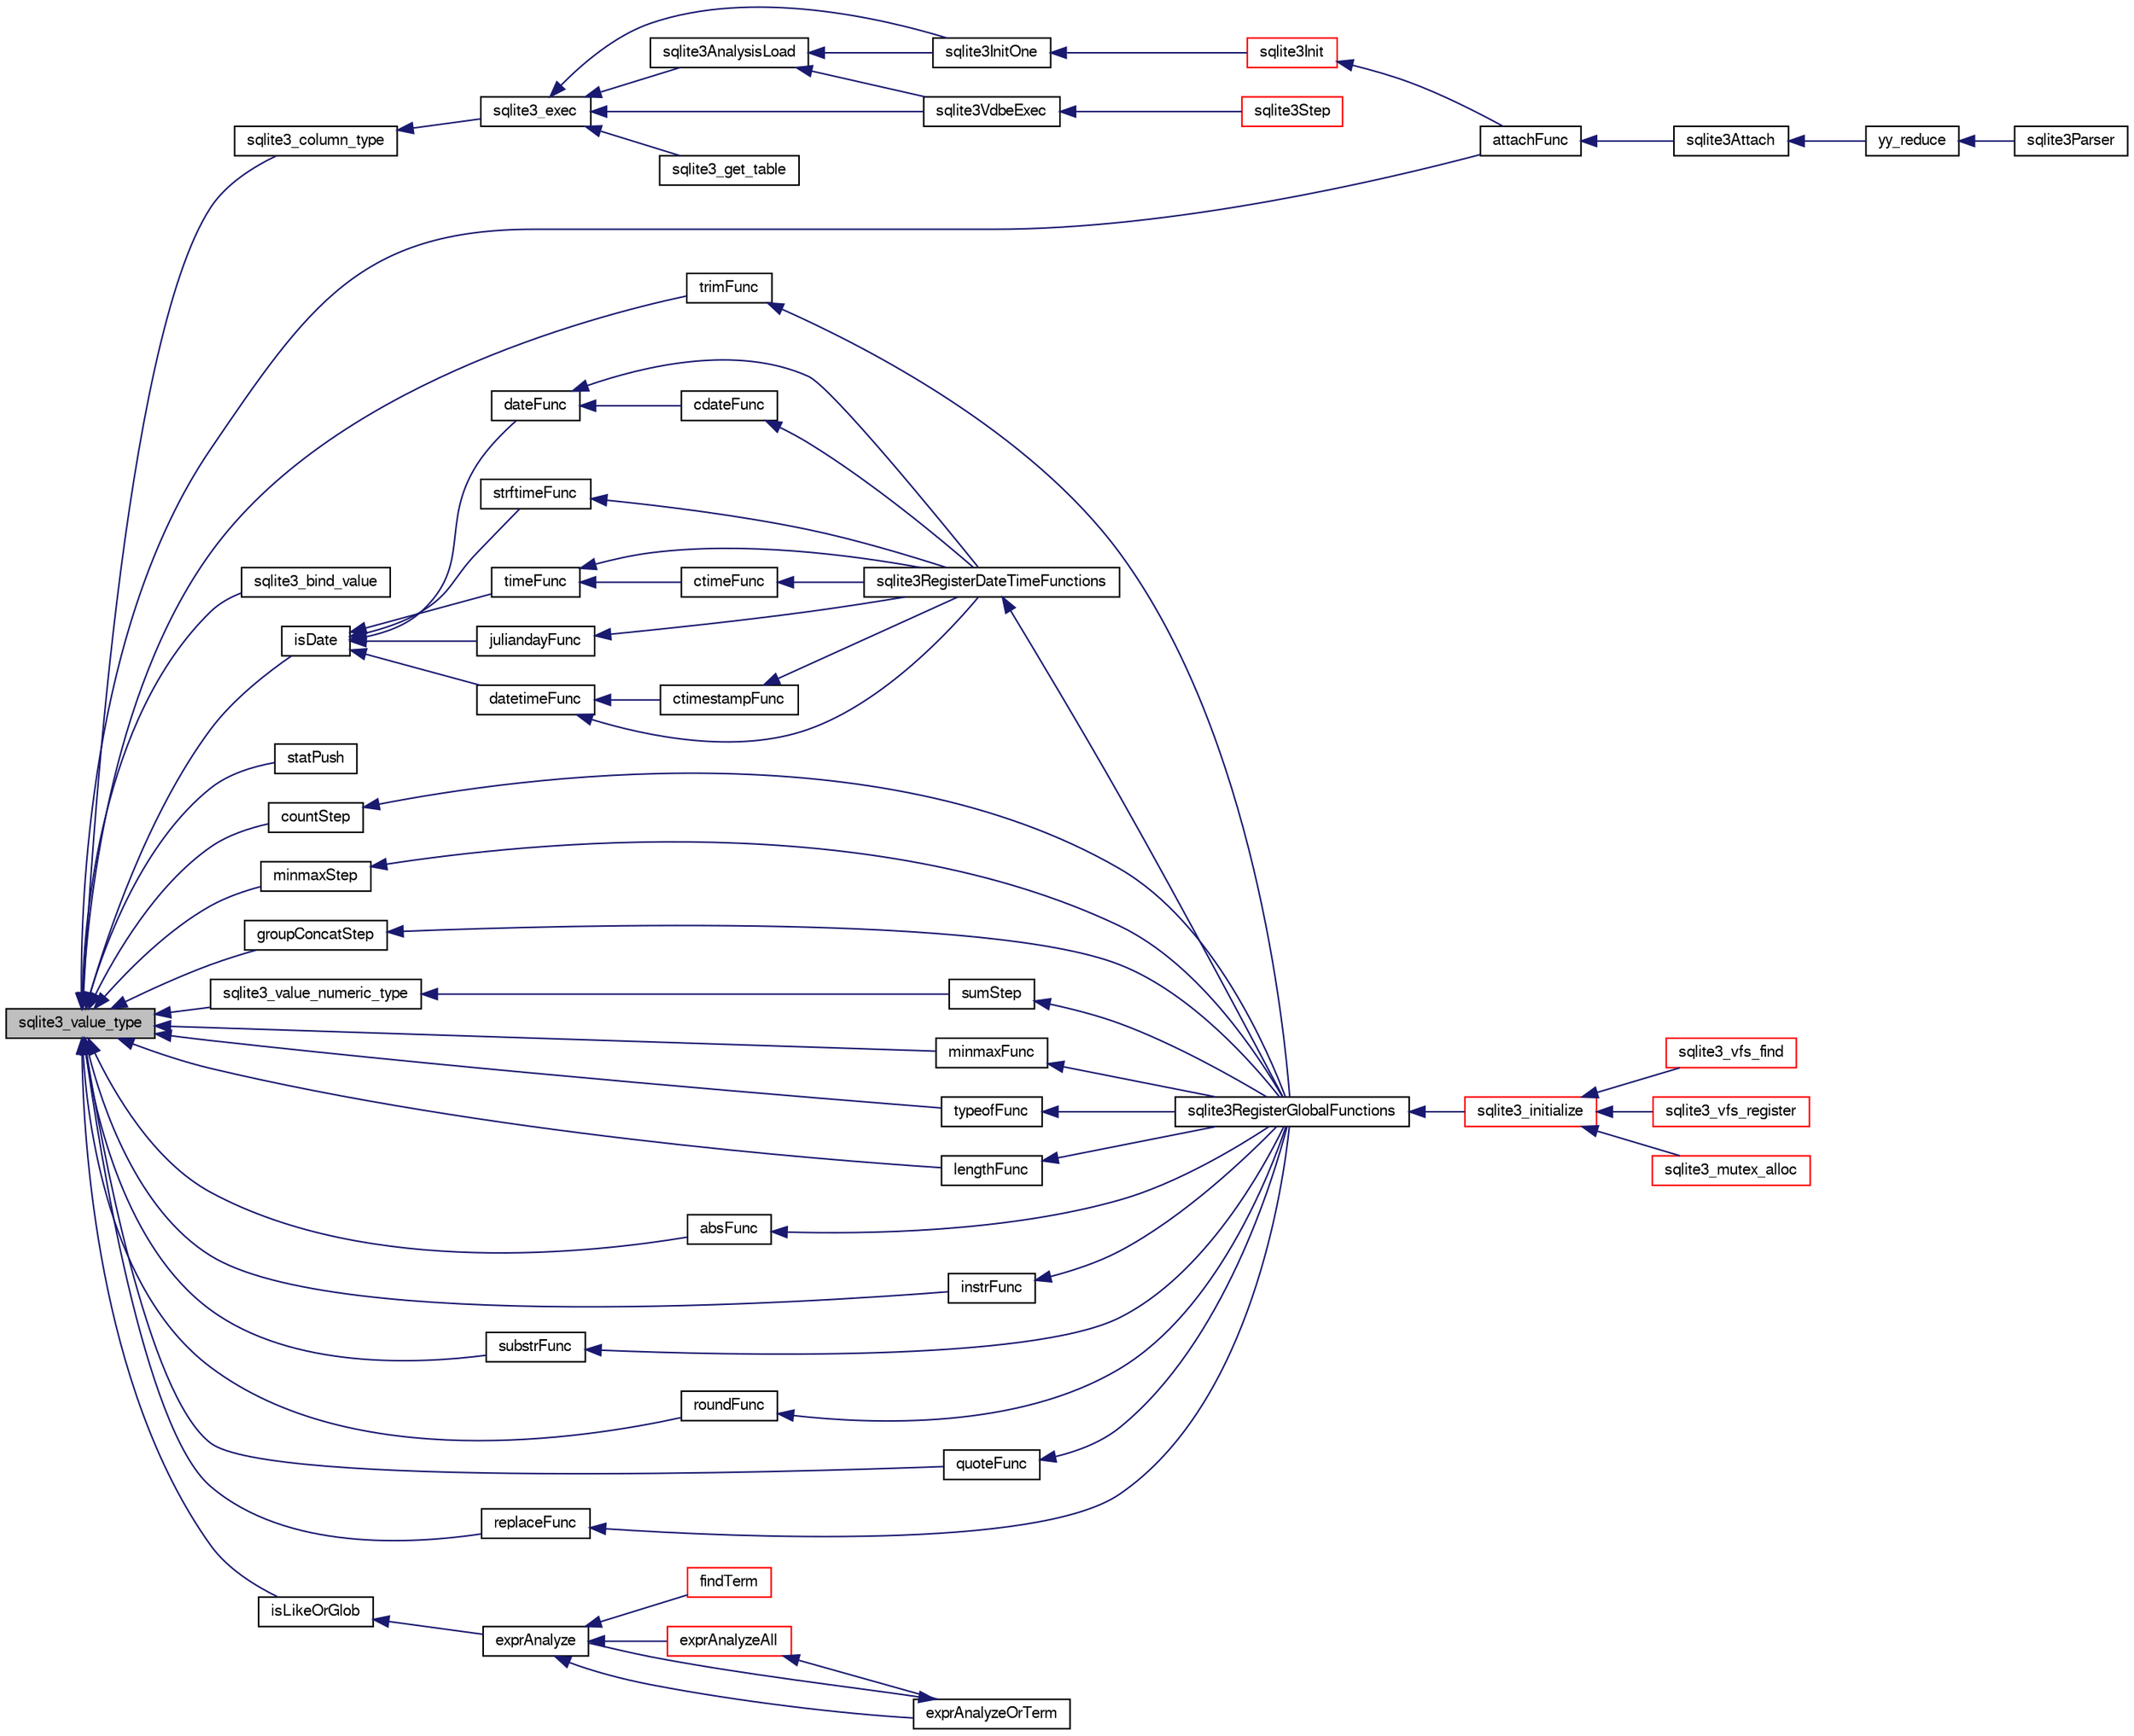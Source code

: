 digraph "sqlite3_value_type"
{
  edge [fontname="FreeSans",fontsize="10",labelfontname="FreeSans",labelfontsize="10"];
  node [fontname="FreeSans",fontsize="10",shape=record];
  rankdir="LR";
  Node400156 [label="sqlite3_value_type",height=0.2,width=0.4,color="black", fillcolor="grey75", style="filled", fontcolor="black"];
  Node400156 -> Node400157 [dir="back",color="midnightblue",fontsize="10",style="solid",fontname="FreeSans"];
  Node400157 [label="isDate",height=0.2,width=0.4,color="black", fillcolor="white", style="filled",URL="$sqlite3_8c.html#a88586fabfb5a2ee248ccf6f5dfb90904"];
  Node400157 -> Node400158 [dir="back",color="midnightblue",fontsize="10",style="solid",fontname="FreeSans"];
  Node400158 [label="juliandayFunc",height=0.2,width=0.4,color="black", fillcolor="white", style="filled",URL="$sqlite3_8c.html#ac3eed2d3f72c21bee1e65f9d0f33a263"];
  Node400158 -> Node400159 [dir="back",color="midnightblue",fontsize="10",style="solid",fontname="FreeSans"];
  Node400159 [label="sqlite3RegisterDateTimeFunctions",height=0.2,width=0.4,color="black", fillcolor="white", style="filled",URL="$sqlite3_8c.html#a44405fdf6c4462912007f6602ecc0bb4"];
  Node400159 -> Node400160 [dir="back",color="midnightblue",fontsize="10",style="solid",fontname="FreeSans"];
  Node400160 [label="sqlite3RegisterGlobalFunctions",height=0.2,width=0.4,color="black", fillcolor="white", style="filled",URL="$sqlite3_8c.html#a9f75bd111010f29e1b8d74344473c4ec"];
  Node400160 -> Node400161 [dir="back",color="midnightblue",fontsize="10",style="solid",fontname="FreeSans"];
  Node400161 [label="sqlite3_initialize",height=0.2,width=0.4,color="red", fillcolor="white", style="filled",URL="$sqlite3_8h.html#ab0c0ee2d5d4cf8b28e9572296a8861df"];
  Node400161 -> Node400162 [dir="back",color="midnightblue",fontsize="10",style="solid",fontname="FreeSans"];
  Node400162 [label="sqlite3_vfs_find",height=0.2,width=0.4,color="red", fillcolor="white", style="filled",URL="$sqlite3_8h.html#ac201a26de3dfa1d6deb8069eb8d95627"];
  Node400161 -> Node400571 [dir="back",color="midnightblue",fontsize="10",style="solid",fontname="FreeSans"];
  Node400571 [label="sqlite3_vfs_register",height=0.2,width=0.4,color="red", fillcolor="white", style="filled",URL="$sqlite3_8h.html#a7184b289ccd4c4c7200589137d88c4ae"];
  Node400161 -> Node400574 [dir="back",color="midnightblue",fontsize="10",style="solid",fontname="FreeSans"];
  Node400574 [label="sqlite3_mutex_alloc",height=0.2,width=0.4,color="red", fillcolor="white", style="filled",URL="$sqlite3_8h.html#aa3f89418cd18e99596435c958b29b650"];
  Node400157 -> Node400734 [dir="back",color="midnightblue",fontsize="10",style="solid",fontname="FreeSans"];
  Node400734 [label="datetimeFunc",height=0.2,width=0.4,color="black", fillcolor="white", style="filled",URL="$sqlite3_8c.html#a9755493e1c5c377b5ea7078b4029c24a"];
  Node400734 -> Node400735 [dir="back",color="midnightblue",fontsize="10",style="solid",fontname="FreeSans"];
  Node400735 [label="ctimestampFunc",height=0.2,width=0.4,color="black", fillcolor="white", style="filled",URL="$sqlite3_8c.html#af66b08c4ab0dce0ff0c92a61b580f514"];
  Node400735 -> Node400159 [dir="back",color="midnightblue",fontsize="10",style="solid",fontname="FreeSans"];
  Node400734 -> Node400159 [dir="back",color="midnightblue",fontsize="10",style="solid",fontname="FreeSans"];
  Node400157 -> Node400736 [dir="back",color="midnightblue",fontsize="10",style="solid",fontname="FreeSans"];
  Node400736 [label="timeFunc",height=0.2,width=0.4,color="black", fillcolor="white", style="filled",URL="$sqlite3_8c.html#aca881e4cda242c3a8f2256605cbf9e91"];
  Node400736 -> Node400737 [dir="back",color="midnightblue",fontsize="10",style="solid",fontname="FreeSans"];
  Node400737 [label="ctimeFunc",height=0.2,width=0.4,color="black", fillcolor="white", style="filled",URL="$sqlite3_8c.html#ad8e9781533516df5a0705e4b36155290"];
  Node400737 -> Node400159 [dir="back",color="midnightblue",fontsize="10",style="solid",fontname="FreeSans"];
  Node400736 -> Node400159 [dir="back",color="midnightblue",fontsize="10",style="solid",fontname="FreeSans"];
  Node400157 -> Node400738 [dir="back",color="midnightblue",fontsize="10",style="solid",fontname="FreeSans"];
  Node400738 [label="dateFunc",height=0.2,width=0.4,color="black", fillcolor="white", style="filled",URL="$sqlite3_8c.html#a0895a9abec96efb62b3c986a3c14ee32"];
  Node400738 -> Node400739 [dir="back",color="midnightblue",fontsize="10",style="solid",fontname="FreeSans"];
  Node400739 [label="cdateFunc",height=0.2,width=0.4,color="black", fillcolor="white", style="filled",URL="$sqlite3_8c.html#addf6dadca2fea72f90dfa99dbaa3da91"];
  Node400739 -> Node400159 [dir="back",color="midnightblue",fontsize="10",style="solid",fontname="FreeSans"];
  Node400738 -> Node400159 [dir="back",color="midnightblue",fontsize="10",style="solid",fontname="FreeSans"];
  Node400157 -> Node400740 [dir="back",color="midnightblue",fontsize="10",style="solid",fontname="FreeSans"];
  Node400740 [label="strftimeFunc",height=0.2,width=0.4,color="black", fillcolor="white", style="filled",URL="$sqlite3_8c.html#af531defbf93ba3aef96decedeafb344f"];
  Node400740 -> Node400159 [dir="back",color="midnightblue",fontsize="10",style="solid",fontname="FreeSans"];
  Node400156 -> Node401034 [dir="back",color="midnightblue",fontsize="10",style="solid",fontname="FreeSans"];
  Node401034 [label="sqlite3_column_type",height=0.2,width=0.4,color="black", fillcolor="white", style="filled",URL="$sqlite3_8h.html#a384086b220821bc71e9a3f900773a25d"];
  Node401034 -> Node400370 [dir="back",color="midnightblue",fontsize="10",style="solid",fontname="FreeSans"];
  Node400370 [label="sqlite3_exec",height=0.2,width=0.4,color="black", fillcolor="white", style="filled",URL="$sqlite3_8h.html#a97487ec8150e0bcc8fa392ab8f0e24db"];
  Node400370 -> Node400177 [dir="back",color="midnightblue",fontsize="10",style="solid",fontname="FreeSans"];
  Node400177 [label="sqlite3VdbeExec",height=0.2,width=0.4,color="black", fillcolor="white", style="filled",URL="$sqlite3_8c.html#a8ce40a614bdc56719c4d642b1e4dfb21"];
  Node400177 -> Node400178 [dir="back",color="midnightblue",fontsize="10",style="solid",fontname="FreeSans"];
  Node400178 [label="sqlite3Step",height=0.2,width=0.4,color="red", fillcolor="white", style="filled",URL="$sqlite3_8c.html#a3f2872e873e2758a4beedad1d5113554"];
  Node400370 -> Node400202 [dir="back",color="midnightblue",fontsize="10",style="solid",fontname="FreeSans"];
  Node400202 [label="sqlite3AnalysisLoad",height=0.2,width=0.4,color="black", fillcolor="white", style="filled",URL="$sqlite3_8c.html#a48a2301c27e1d3d68708b9b8761b5a01"];
  Node400202 -> Node400177 [dir="back",color="midnightblue",fontsize="10",style="solid",fontname="FreeSans"];
  Node400202 -> Node400203 [dir="back",color="midnightblue",fontsize="10",style="solid",fontname="FreeSans"];
  Node400203 [label="sqlite3InitOne",height=0.2,width=0.4,color="black", fillcolor="white", style="filled",URL="$sqlite3_8c.html#ac4318b25df65269906b0379251fe9b85"];
  Node400203 -> Node400204 [dir="back",color="midnightblue",fontsize="10",style="solid",fontname="FreeSans"];
  Node400204 [label="sqlite3Init",height=0.2,width=0.4,color="red", fillcolor="white", style="filled",URL="$sqlite3_8c.html#aed74e3dc765631a833f522f425ff5a48"];
  Node400204 -> Node400205 [dir="back",color="midnightblue",fontsize="10",style="solid",fontname="FreeSans"];
  Node400205 [label="attachFunc",height=0.2,width=0.4,color="black", fillcolor="white", style="filled",URL="$sqlite3_8c.html#a69cb751a7da501b9a0aa37e0d7c3eaf7"];
  Node400205 -> Node400206 [dir="back",color="midnightblue",fontsize="10",style="solid",fontname="FreeSans"];
  Node400206 [label="sqlite3Attach",height=0.2,width=0.4,color="black", fillcolor="white", style="filled",URL="$sqlite3_8c.html#ae0907fe0b43cc1b4c7e6a16213e8546f"];
  Node400206 -> Node400207 [dir="back",color="midnightblue",fontsize="10",style="solid",fontname="FreeSans"];
  Node400207 [label="yy_reduce",height=0.2,width=0.4,color="black", fillcolor="white", style="filled",URL="$sqlite3_8c.html#a7c419a9b25711c666a9a2449ef377f14"];
  Node400207 -> Node400208 [dir="back",color="midnightblue",fontsize="10",style="solid",fontname="FreeSans"];
  Node400208 [label="sqlite3Parser",height=0.2,width=0.4,color="black", fillcolor="white", style="filled",URL="$sqlite3_8c.html#a0327d71a5fabe0b6a343d78a2602e72a"];
  Node400370 -> Node400203 [dir="back",color="midnightblue",fontsize="10",style="solid",fontname="FreeSans"];
  Node400370 -> Node400371 [dir="back",color="midnightblue",fontsize="10",style="solid",fontname="FreeSans"];
  Node400371 [label="sqlite3_get_table",height=0.2,width=0.4,color="black", fillcolor="white", style="filled",URL="$sqlite3_8h.html#a5effeac4e12df57beaa35c5be1f61579"];
  Node400156 -> Node400864 [dir="back",color="midnightblue",fontsize="10",style="solid",fontname="FreeSans"];
  Node400864 [label="sqlite3_bind_value",height=0.2,width=0.4,color="black", fillcolor="white", style="filled",URL="$sqlite3_8h.html#a962df8800a9e412161fee0add5f7267e"];
  Node400156 -> Node401035 [dir="back",color="midnightblue",fontsize="10",style="solid",fontname="FreeSans"];
  Node401035 [label="sqlite3_value_numeric_type",height=0.2,width=0.4,color="black", fillcolor="white", style="filled",URL="$sqlite3_8h.html#a27ddcc00adc41cc2b4c30a88958acd9a"];
  Node401035 -> Node400970 [dir="back",color="midnightblue",fontsize="10",style="solid",fontname="FreeSans"];
  Node400970 [label="sumStep",height=0.2,width=0.4,color="black", fillcolor="white", style="filled",URL="$sqlite3_8c.html#a357caed2b7201c57a80525a53e3c7487"];
  Node400970 -> Node400160 [dir="back",color="midnightblue",fontsize="10",style="solid",fontname="FreeSans"];
  Node400156 -> Node400778 [dir="back",color="midnightblue",fontsize="10",style="solid",fontname="FreeSans"];
  Node400778 [label="statPush",height=0.2,width=0.4,color="black", fillcolor="white", style="filled",URL="$sqlite3_8c.html#ae0137bd338f850e7fa8e62bbcedd14a9"];
  Node400156 -> Node400205 [dir="back",color="midnightblue",fontsize="10",style="solid",fontname="FreeSans"];
  Node400156 -> Node400820 [dir="back",color="midnightblue",fontsize="10",style="solid",fontname="FreeSans"];
  Node400820 [label="minmaxFunc",height=0.2,width=0.4,color="black", fillcolor="white", style="filled",URL="$sqlite3_8c.html#a4d00f48b948fd73cb70bcfd1efc0bfb0"];
  Node400820 -> Node400160 [dir="back",color="midnightblue",fontsize="10",style="solid",fontname="FreeSans"];
  Node400156 -> Node400949 [dir="back",color="midnightblue",fontsize="10",style="solid",fontname="FreeSans"];
  Node400949 [label="typeofFunc",height=0.2,width=0.4,color="black", fillcolor="white", style="filled",URL="$sqlite3_8c.html#aba6c564ff0d6b017de448469d0fb243f"];
  Node400949 -> Node400160 [dir="back",color="midnightblue",fontsize="10",style="solid",fontname="FreeSans"];
  Node400156 -> Node400779 [dir="back",color="midnightblue",fontsize="10",style="solid",fontname="FreeSans"];
  Node400779 [label="lengthFunc",height=0.2,width=0.4,color="black", fillcolor="white", style="filled",URL="$sqlite3_8c.html#affdabf006c37c26a1c3e325badb83546"];
  Node400779 -> Node400160 [dir="back",color="midnightblue",fontsize="10",style="solid",fontname="FreeSans"];
  Node400156 -> Node400960 [dir="back",color="midnightblue",fontsize="10",style="solid",fontname="FreeSans"];
  Node400960 [label="absFunc",height=0.2,width=0.4,color="black", fillcolor="white", style="filled",URL="$sqlite3_8c.html#af271994a34f441432d50d7095e0ed23d"];
  Node400960 -> Node400160 [dir="back",color="midnightblue",fontsize="10",style="solid",fontname="FreeSans"];
  Node400156 -> Node400780 [dir="back",color="midnightblue",fontsize="10",style="solid",fontname="FreeSans"];
  Node400780 [label="instrFunc",height=0.2,width=0.4,color="black", fillcolor="white", style="filled",URL="$sqlite3_8c.html#a8f86ca540b92ac28aaefaa126170cf8c"];
  Node400780 -> Node400160 [dir="back",color="midnightblue",fontsize="10",style="solid",fontname="FreeSans"];
  Node400156 -> Node400781 [dir="back",color="midnightblue",fontsize="10",style="solid",fontname="FreeSans"];
  Node400781 [label="substrFunc",height=0.2,width=0.4,color="black", fillcolor="white", style="filled",URL="$sqlite3_8c.html#a8a8739d9af5589338113371e440b2734"];
  Node400781 -> Node400160 [dir="back",color="midnightblue",fontsize="10",style="solid",fontname="FreeSans"];
  Node400156 -> Node400727 [dir="back",color="midnightblue",fontsize="10",style="solid",fontname="FreeSans"];
  Node400727 [label="roundFunc",height=0.2,width=0.4,color="black", fillcolor="white", style="filled",URL="$sqlite3_8c.html#a8c444ba254edc27891111b76e7ba85e7"];
  Node400727 -> Node400160 [dir="back",color="midnightblue",fontsize="10",style="solid",fontname="FreeSans"];
  Node400156 -> Node400785 [dir="back",color="midnightblue",fontsize="10",style="solid",fontname="FreeSans"];
  Node400785 [label="quoteFunc",height=0.2,width=0.4,color="black", fillcolor="white", style="filled",URL="$sqlite3_8c.html#a8e64c0ef376144dfad6a4a3d499056b8"];
  Node400785 -> Node400160 [dir="back",color="midnightblue",fontsize="10",style="solid",fontname="FreeSans"];
  Node400156 -> Node400787 [dir="back",color="midnightblue",fontsize="10",style="solid",fontname="FreeSans"];
  Node400787 [label="replaceFunc",height=0.2,width=0.4,color="black", fillcolor="white", style="filled",URL="$sqlite3_8c.html#a752b98a7c55d204c397a4902b49b1ce4"];
  Node400787 -> Node400160 [dir="back",color="midnightblue",fontsize="10",style="solid",fontname="FreeSans"];
  Node400156 -> Node400788 [dir="back",color="midnightblue",fontsize="10",style="solid",fontname="FreeSans"];
  Node400788 [label="trimFunc",height=0.2,width=0.4,color="black", fillcolor="white", style="filled",URL="$sqlite3_8c.html#afad56dbe7f08139a630156e644b14704"];
  Node400788 -> Node400160 [dir="back",color="midnightblue",fontsize="10",style="solid",fontname="FreeSans"];
  Node400156 -> Node400973 [dir="back",color="midnightblue",fontsize="10",style="solid",fontname="FreeSans"];
  Node400973 [label="countStep",height=0.2,width=0.4,color="black", fillcolor="white", style="filled",URL="$sqlite3_8c.html#a6122bfe2272913c3e43f0a06184e135e"];
  Node400973 -> Node400160 [dir="back",color="midnightblue",fontsize="10",style="solid",fontname="FreeSans"];
  Node400156 -> Node400822 [dir="back",color="midnightblue",fontsize="10",style="solid",fontname="FreeSans"];
  Node400822 [label="minmaxStep",height=0.2,width=0.4,color="black", fillcolor="white", style="filled",URL="$sqlite3_8c.html#a5b4c0da0f3b61d7ff25ebd30aa22cca4"];
  Node400822 -> Node400160 [dir="back",color="midnightblue",fontsize="10",style="solid",fontname="FreeSans"];
  Node400156 -> Node400789 [dir="back",color="midnightblue",fontsize="10",style="solid",fontname="FreeSans"];
  Node400789 [label="groupConcatStep",height=0.2,width=0.4,color="black", fillcolor="white", style="filled",URL="$sqlite3_8c.html#a5267fc47d0a0d9a8f128c59d100e645d"];
  Node400789 -> Node400160 [dir="back",color="midnightblue",fontsize="10",style="solid",fontname="FreeSans"];
  Node400156 -> Node400286 [dir="back",color="midnightblue",fontsize="10",style="solid",fontname="FreeSans"];
  Node400286 [label="isLikeOrGlob",height=0.2,width=0.4,color="black", fillcolor="white", style="filled",URL="$sqlite3_8c.html#a6c38e495198bf8976f68d1a6ebd74a50"];
  Node400286 -> Node400287 [dir="back",color="midnightblue",fontsize="10",style="solid",fontname="FreeSans"];
  Node400287 [label="exprAnalyze",height=0.2,width=0.4,color="black", fillcolor="white", style="filled",URL="$sqlite3_8c.html#acb10e48c9a4184a4edd9bfd5b14ad0b7"];
  Node400287 -> Node400288 [dir="back",color="midnightblue",fontsize="10",style="solid",fontname="FreeSans"];
  Node400288 [label="findTerm",height=0.2,width=0.4,color="red", fillcolor="white", style="filled",URL="$sqlite3_8c.html#af26eb1eed85001fcf29fa189b631ac4b"];
  Node400287 -> Node400293 [dir="back",color="midnightblue",fontsize="10",style="solid",fontname="FreeSans"];
  Node400293 [label="exprAnalyzeAll",height=0.2,width=0.4,color="red", fillcolor="white", style="filled",URL="$sqlite3_8c.html#a2e7a957af98e240fa68e34d6ff639437"];
  Node400293 -> Node400294 [dir="back",color="midnightblue",fontsize="10",style="solid",fontname="FreeSans"];
  Node400294 [label="exprAnalyzeOrTerm",height=0.2,width=0.4,color="black", fillcolor="white", style="filled",URL="$sqlite3_8c.html#ab95cabd8b51cb2291b5bef0c4a3776d2"];
  Node400294 -> Node400287 [dir="back",color="midnightblue",fontsize="10",style="solid",fontname="FreeSans"];
  Node400287 -> Node400294 [dir="back",color="midnightblue",fontsize="10",style="solid",fontname="FreeSans"];
}
